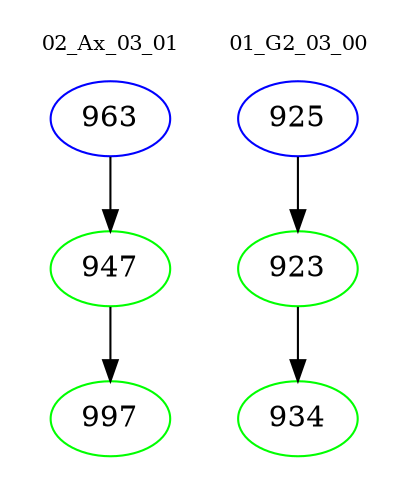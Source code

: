 digraph{
subgraph cluster_0 {
color = white
label = "02_Ax_03_01";
fontsize=10;
T0_963 [label="963", color="blue"]
T0_963 -> T0_947 [color="black"]
T0_947 [label="947", color="green"]
T0_947 -> T0_997 [color="black"]
T0_997 [label="997", color="green"]
}
subgraph cluster_1 {
color = white
label = "01_G2_03_00";
fontsize=10;
T1_925 [label="925", color="blue"]
T1_925 -> T1_923 [color="black"]
T1_923 [label="923", color="green"]
T1_923 -> T1_934 [color="black"]
T1_934 [label="934", color="green"]
}
}
